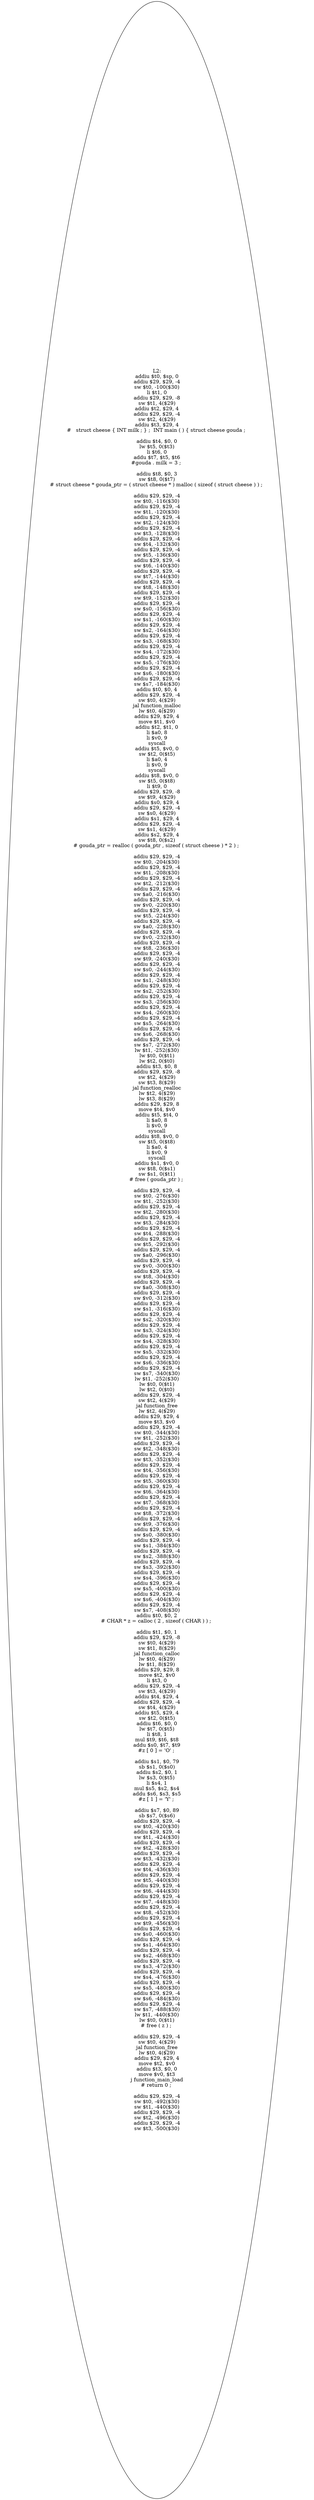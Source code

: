 digraph AST {
  "128810406042528" [label="L2:
addiu $t0, $sp, 0
addiu $29, $29, -4
sw $t0, -100($30)
li $t1, 0
addiu $29, $29, -8
sw $t1, 4($29)
addiu $t2, $29, 4
addiu $29, $29, -4
sw $t2, 4($29)
addiu $t3, $29, 4
#   struct cheese { INT milk ; } ;  INT main ( ) { struct cheese gouda ; 

addiu $t4, $0, 0
lw $t5, 0($t3)
li $t6, 0
addu $t7, $t5, $t6
#gouda . milk = 3 ; 

addiu $t8, $0, 3
sw $t8, 0($t7)
# struct cheese * gouda_ptr = ( struct cheese * ) malloc ( sizeof ( struct cheese ) ) ; 

addiu $29, $29, -4
sw $t0, -116($30)
addiu $29, $29, -4
sw $t1, -120($30)
addiu $29, $29, -4
sw $t2, -124($30)
addiu $29, $29, -4
sw $t3, -128($30)
addiu $29, $29, -4
sw $t4, -132($30)
addiu $29, $29, -4
sw $t5, -136($30)
addiu $29, $29, -4
sw $t6, -140($30)
addiu $29, $29, -4
sw $t7, -144($30)
addiu $29, $29, -4
sw $t8, -148($30)
addiu $29, $29, -4
sw $t9, -152($30)
addiu $29, $29, -4
sw $s0, -156($30)
addiu $29, $29, -4
sw $s1, -160($30)
addiu $29, $29, -4
sw $s2, -164($30)
addiu $29, $29, -4
sw $s3, -168($30)
addiu $29, $29, -4
sw $s4, -172($30)
addiu $29, $29, -4
sw $s5, -176($30)
addiu $29, $29, -4
sw $s6, -180($30)
addiu $29, $29, -4
sw $s7, -184($30)
addiu $t0, $0, 4
addiu $29, $29, -4
sw $t0, 4($29)
jal function_malloc
lw $t0, 4($29)
addiu $29, $29, 4
move $t1, $v0
addiu $t2, $t1, 0
li $a0, 8
li $v0, 9
syscall
addiu $t5, $v0, 0
sw $t2, 0($t5)
li $a0, 4
li $v0, 9
syscall
addiu $t8, $v0, 0
sw $t5, 0($t8)
li $t9, 0
addiu $29, $29, -8
sw $t9, 4($29)
addiu $s0, $29, 4
addiu $29, $29, -4
sw $s0, 4($29)
addiu $s1, $29, 4
addiu $29, $29, -4
sw $s1, 4($29)
addiu $s2, $29, 4
sw $t8, 0($s2)
# gouda_ptr = realloc ( gouda_ptr , sizeof ( struct cheese ) * 2 ) ; 

addiu $29, $29, -4
sw $t0, -204($30)
addiu $29, $29, -4
sw $t1, -208($30)
addiu $29, $29, -4
sw $t2, -212($30)
addiu $29, $29, -4
sw $a0, -216($30)
addiu $29, $29, -4
sw $v0, -220($30)
addiu $29, $29, -4
sw $t5, -224($30)
addiu $29, $29, -4
sw $a0, -228($30)
addiu $29, $29, -4
sw $v0, -232($30)
addiu $29, $29, -4
sw $t8, -236($30)
addiu $29, $29, -4
sw $t9, -240($30)
addiu $29, $29, -4
sw $s0, -244($30)
addiu $29, $29, -4
sw $s1, -248($30)
addiu $29, $29, -4
sw $s2, -252($30)
addiu $29, $29, -4
sw $s3, -256($30)
addiu $29, $29, -4
sw $s4, -260($30)
addiu $29, $29, -4
sw $s5, -264($30)
addiu $29, $29, -4
sw $s6, -268($30)
addiu $29, $29, -4
sw $s7, -272($30)
lw $t1, -252($30)
lw $t0, 0($t1)
lw $t2, 0($t0)
addiu $t3, $0, 8
addiu $29, $29, -8
sw $t2, 4($29)
sw $t3, 8($29)
jal function_realloc
lw $t2, 4($29)
lw $t3, 8($29)
addiu $29, $29, 8
move $t4, $v0
addiu $t5, $t4, 0
li $a0, 8
li $v0, 9
syscall
addiu $t8, $v0, 0
sw $t5, 0($t8)
li $a0, 4
li $v0, 9
syscall
addiu $s1, $v0, 0
sw $t8, 0($s1)
sw $s1, 0($t1)
# free ( gouda_ptr ) ; 

addiu $29, $29, -4
sw $t0, -276($30)
sw $t1, -252($30)
addiu $29, $29, -4
sw $t2, -280($30)
addiu $29, $29, -4
sw $t3, -284($30)
addiu $29, $29, -4
sw $t4, -288($30)
addiu $29, $29, -4
sw $t5, -292($30)
addiu $29, $29, -4
sw $a0, -296($30)
addiu $29, $29, -4
sw $v0, -300($30)
addiu $29, $29, -4
sw $t8, -304($30)
addiu $29, $29, -4
sw $a0, -308($30)
addiu $29, $29, -4
sw $v0, -312($30)
addiu $29, $29, -4
sw $s1, -316($30)
addiu $29, $29, -4
sw $s2, -320($30)
addiu $29, $29, -4
sw $s3, -324($30)
addiu $29, $29, -4
sw $s4, -328($30)
addiu $29, $29, -4
sw $s5, -332($30)
addiu $29, $29, -4
sw $s6, -336($30)
addiu $29, $29, -4
sw $s7, -340($30)
lw $t1, -252($30)
lw $t0, 0($t1)
lw $t2, 0($t0)
addiu $29, $29, -4
sw $t2, 4($29)
jal function_free
lw $t2, 4($29)
addiu $29, $29, 4
move $t3, $v0
addiu $29, $29, -4
sw $t0, -344($30)
sw $t1, -252($30)
addiu $29, $29, -4
sw $t2, -348($30)
addiu $29, $29, -4
sw $t3, -352($30)
addiu $29, $29, -4
sw $t4, -356($30)
addiu $29, $29, -4
sw $t5, -360($30)
addiu $29, $29, -4
sw $t6, -364($30)
addiu $29, $29, -4
sw $t7, -368($30)
addiu $29, $29, -4
sw $t8, -372($30)
addiu $29, $29, -4
sw $t9, -376($30)
addiu $29, $29, -4
sw $s0, -380($30)
addiu $29, $29, -4
sw $s1, -384($30)
addiu $29, $29, -4
sw $s2, -388($30)
addiu $29, $29, -4
sw $s3, -392($30)
addiu $29, $29, -4
sw $s4, -396($30)
addiu $29, $29, -4
sw $s5, -400($30)
addiu $29, $29, -4
sw $s6, -404($30)
addiu $29, $29, -4
sw $s7, -408($30)
addiu $t0, $0, 2
# CHAR * z = calloc ( 2 , sizeof ( CHAR ) ) ; 

addiu $t1, $0, 1
addiu $29, $29, -8
sw $t0, 4($29)
sw $t1, 8($29)
jal function_calloc
lw $t0, 4($29)
lw $t1, 8($29)
addiu $29, $29, 8
move $t2, $v0
li $t3, 0
addiu $29, $29, -4
sw $t3, 4($29)
addiu $t4, $29, 4
addiu $29, $29, -4
sw $t4, 4($29)
addiu $t5, $29, 4
sw $t2, 0($t5)
addiu $t6, $0, 0
lw $t7, 0($t5)
li $t8, 1
mul $t9, $t6, $t8
addu $s0, $t7, $t9
#z [ 0 ] = 'O' ; 

addiu $s1, $0, 79
sb $s1, 0($s0)
addiu $s2, $0, 1
lw $s3, 0($t5)
li $s4, 1
mul $s5, $s2, $s4
addu $s6, $s3, $s5
#z [ 1 ] = 'Y' ; 

addiu $s7, $0, 89
sb $s7, 0($s6)
addiu $29, $29, -4
sw $t0, -420($30)
addiu $29, $29, -4
sw $t1, -424($30)
addiu $29, $29, -4
sw $t2, -428($30)
addiu $29, $29, -4
sw $t3, -432($30)
addiu $29, $29, -4
sw $t4, -436($30)
addiu $29, $29, -4
sw $t5, -440($30)
addiu $29, $29, -4
sw $t6, -444($30)
addiu $29, $29, -4
sw $t7, -448($30)
addiu $29, $29, -4
sw $t8, -452($30)
addiu $29, $29, -4
sw $t9, -456($30)
addiu $29, $29, -4
sw $s0, -460($30)
addiu $29, $29, -4
sw $s1, -464($30)
addiu $29, $29, -4
sw $s2, -468($30)
addiu $29, $29, -4
sw $s3, -472($30)
addiu $29, $29, -4
sw $s4, -476($30)
addiu $29, $29, -4
sw $s5, -480($30)
addiu $29, $29, -4
sw $s6, -484($30)
addiu $29, $29, -4
sw $s7, -488($30)
lw $t1, -440($30)
lw $t0, 0($t1)
# free ( z ) ; 

addiu $29, $29, -4
sw $t0, 4($29)
jal function_free
lw $t0, 4($29)
addiu $29, $29, 4
move $t2, $v0
addiu $t3, $0, 0
move $v0, $t3
j function_main_load
# return 0 ; 

addiu $29, $29, -4
sw $t0, -492($30)
sw $t1, -440($30)
addiu $29, $29, -4
sw $t2, -496($30)
addiu $29, $29, -4
sw $t3, -500($30)
"];
}
